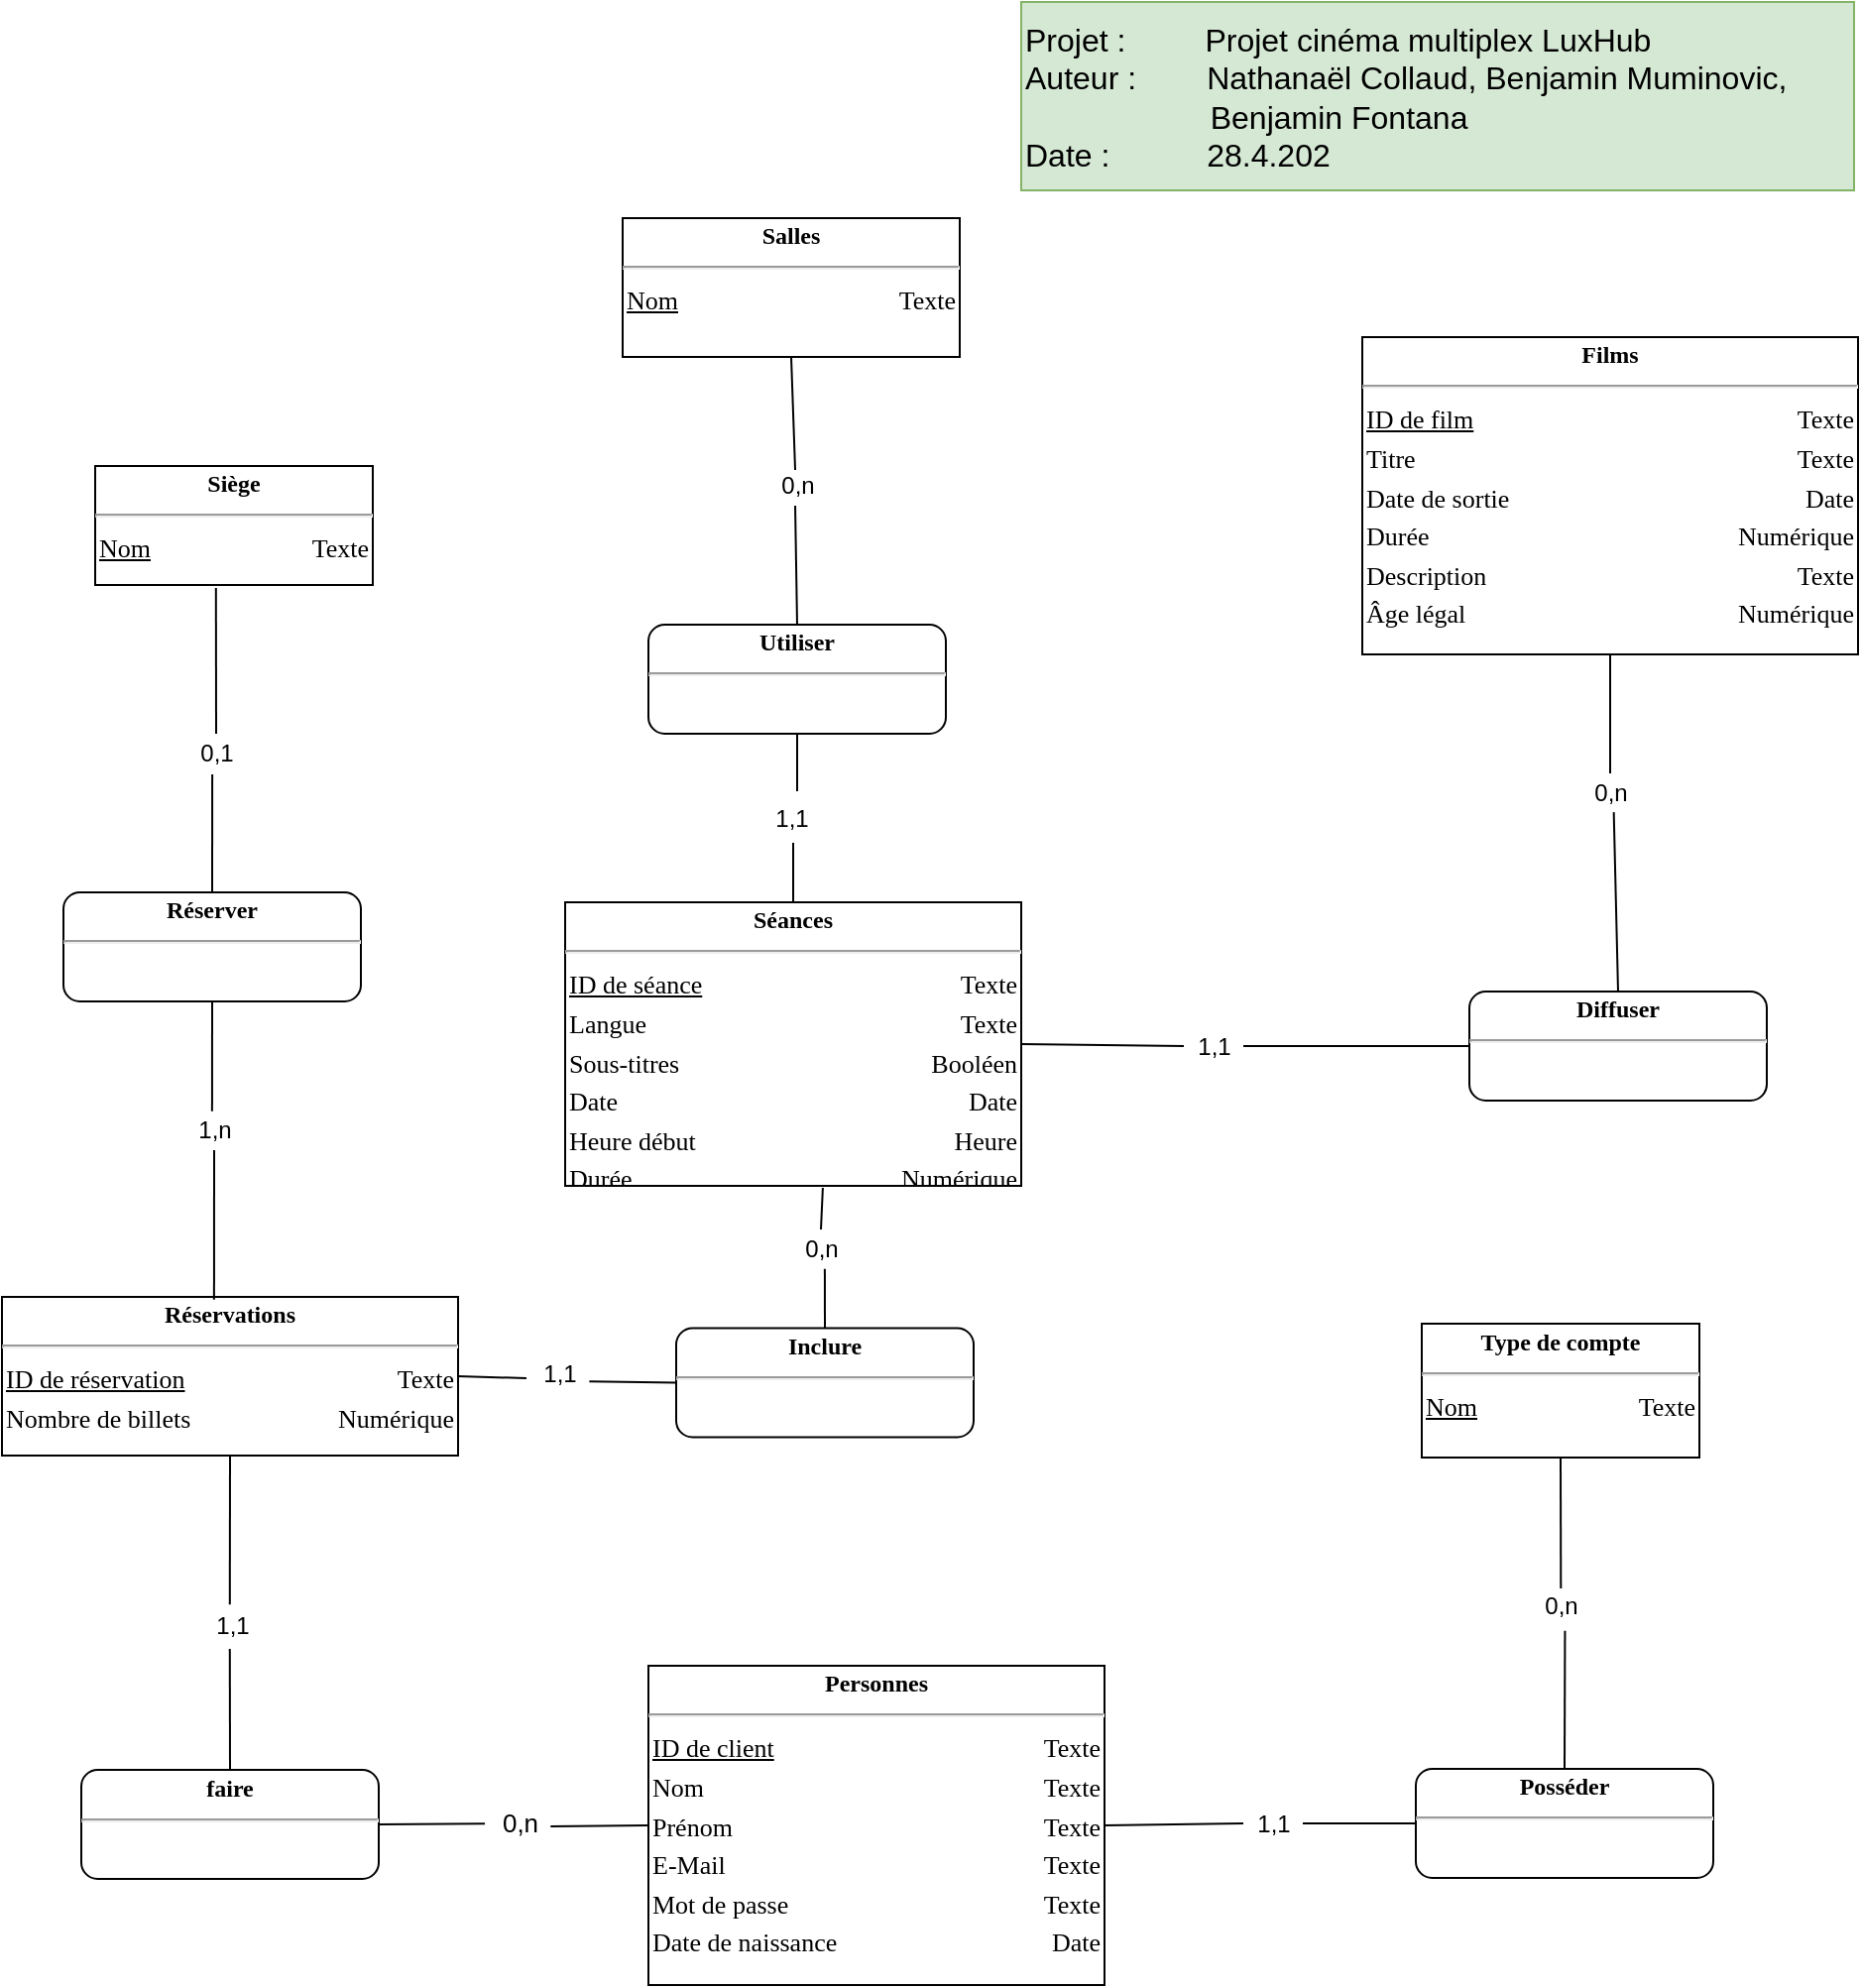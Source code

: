 <mxfile version="13.6.2" type="device"><diagram name="Page-1" id="2ca16b54-16f6-2749-3443-fa8db7711227"><mxGraphModel dx="1087" dy="1355" grid="0" gridSize="10" guides="1" tooltips="1" connect="1" arrows="1" fold="1" page="0" pageScale="1" pageWidth="1100" pageHeight="850" background="#ffffff" math="0" shadow="0"><root><mxCell id="0"/><mxCell id="1" parent="0"/><mxCell id="npQP1m-oYdjklv1HS_uw-22" value="Projet :&amp;nbsp; &amp;nbsp; &amp;nbsp; &amp;nbsp; &amp;nbsp;Projet cinéma multiplex LuxHub&lt;br&gt;&lt;span style=&quot;text-align: center&quot;&gt;Auteur :&amp;nbsp; &amp;nbsp; &amp;nbsp; &amp;nbsp; Nathanaël Collaud, Benjamin Muminovic,&amp;nbsp; &amp;nbsp; &amp;nbsp; &amp;nbsp; &amp;nbsp; &amp;nbsp; &amp;nbsp; &amp;nbsp; &amp;nbsp; &amp;nbsp; &amp;nbsp; &amp;nbsp; &amp;nbsp; &amp;nbsp; &amp;nbsp;Benjamin Fontana&lt;/span&gt;&lt;br&gt;&lt;div&gt;Date :&amp;nbsp; &amp;nbsp; &amp;nbsp; &amp;nbsp; &amp;nbsp; &amp;nbsp;28.4.202&lt;/div&gt;" style="rounded=0;whiteSpace=wrap;html=1;labelBackgroundColor=none;strokeColor=#82b366;fontSize=16;align=left;fillColor=#d5e8d4;" parent="1" vertex="1"><mxGeometry x="578" y="111" width="420" height="95" as="geometry"/></mxCell><mxCell id="y3_k6lL5SO-q84q0xsFk-9" value="&lt;div style=&quot;box-sizing: border-box ; width: 100% ; padding: 2px&quot;&gt;&lt;span style=&quot;background-color: rgb(255 , 255 , 255)&quot;&gt;&lt;b&gt;Salles&lt;/b&gt;&lt;/span&gt;&lt;/div&gt;&lt;hr&gt;&lt;table style=&quot;width: 100% ; font-size: 1em&quot; cellpadding=&quot;2&quot; cellspacing=&quot;0&quot;&gt;&lt;tbody style=&quot;font-size: 13px&quot;&gt;&lt;tr&gt;&lt;td style=&quot;text-align: left&quot;&gt;&lt;u&gt;Nom&lt;/u&gt;&lt;/td&gt;&lt;td style=&quot;text-align: right&quot;&gt;Texte&lt;/td&gt;&lt;/tr&gt;&lt;/tbody&gt;&lt;/table&gt;" style="verticalAlign=top;align=center;overflow=fill;html=1;rounded=0;shadow=0;comic=0;labelBackgroundColor=none;strokeColor=#000000;strokeWidth=1;fillColor=#ffffff;fontFamily=Verdana;fontSize=12;fontColor=#000000;" parent="1" vertex="1"><mxGeometry x="377" y="220" width="170" height="70" as="geometry"/></mxCell><mxCell id="N_drdmIbZlRpYDieo-4r-4" value="" style="endArrow=none;html=1;exitX=1;exitY=0.5;exitDx=0;exitDy=0;entryX=0;entryY=0.5;entryDx=0;entryDy=0;" parent="1" source="IOePYA0oN1OY-JQut1BQ-10" target="IOePYA0oN1OY-JQut1BQ-1" edge="1"><mxGeometry width="50" height="50" relative="1" as="geometry"><mxPoint x="1230" y="325" as="sourcePoint"/><mxPoint x="930" y="142.5" as="targetPoint"/></mxGeometry></mxCell><mxCell id="IOePYA0oN1OY-JQut1BQ-1" value="&lt;div style=&quot;box-sizing: border-box ; width: 100% ; padding: 2px&quot;&gt;&lt;span style=&quot;background-color: rgb(255 , 255 , 255)&quot;&gt;&lt;b&gt;Diffuser&lt;/b&gt;&lt;/span&gt;&lt;/div&gt;&lt;hr&gt;&lt;table style=&quot;width: 100% ; font-size: 1em&quot; cellpadding=&quot;2&quot; cellspacing=&quot;0&quot;&gt;&lt;tbody&gt;&lt;tr&gt;&lt;td style=&quot;text-align: left&quot;&gt;&lt;br&gt;&lt;/td&gt;&lt;td style=&quot;text-align: right&quot;&gt;&lt;br&gt;&lt;/td&gt;&lt;/tr&gt;&lt;/tbody&gt;&lt;/table&gt;" style="verticalAlign=top;align=center;overflow=fill;html=1;rounded=1;shadow=0;comic=0;labelBackgroundColor=none;strokeColor=#000000;strokeWidth=1;fillColor=#ffffff;fontFamily=Verdana;fontSize=12;fontColor=#000000;" parent="1" vertex="1"><mxGeometry x="804" y="610" width="150" height="55" as="geometry"/></mxCell><mxCell id="IOePYA0oN1OY-JQut1BQ-10" value="1,1" style="text;html=1;align=center;verticalAlign=middle;resizable=0;points=[];autosize=1;" parent="1" vertex="1"><mxGeometry x="660" y="627.5" width="30" height="20" as="geometry"/></mxCell><mxCell id="IOePYA0oN1OY-JQut1BQ-20" value="" style="endArrow=none;html=1;exitX=1;exitY=0.5;exitDx=0;exitDy=0;entryX=0;entryY=0.5;entryDx=0;entryDy=0;" parent="1" source="q_jguiIQMxkzSHi_r5aI-1" target="IOePYA0oN1OY-JQut1BQ-10" edge="1"><mxGeometry width="50" height="50" relative="1" as="geometry"><mxPoint x="770" y="95" as="sourcePoint"/><mxPoint x="890" y="95" as="targetPoint"/></mxGeometry></mxCell><mxCell id="uqItWnH2ycCdzOdVIIUY-1" value="&lt;div style=&quot;box-sizing: border-box ; width: 100% ; padding: 2px&quot;&gt;&lt;span style=&quot;background-color: rgb(255 , 255 , 255)&quot;&gt;&lt;b&gt;Films&lt;/b&gt;&lt;/span&gt;&lt;/div&gt;&lt;hr&gt;&lt;table style=&quot;width: 100% ; font-size: 1em&quot; cellpadding=&quot;2&quot; cellspacing=&quot;0&quot;&gt;&lt;tbody style=&quot;font-size: 13px&quot;&gt;&lt;tr&gt;&lt;td style=&quot;text-align: left&quot;&gt;&lt;u&gt;ID de film&lt;/u&gt;&lt;/td&gt;&lt;td style=&quot;text-align: right&quot;&gt;Texte&lt;/td&gt;&lt;/tr&gt;&lt;tr&gt;&lt;td style=&quot;text-align: left&quot;&gt;Titre&lt;/td&gt;&lt;td style=&quot;text-align: right&quot;&gt;Texte&lt;/td&gt;&lt;/tr&gt;&lt;tr&gt;&lt;td style=&quot;text-align: left&quot;&gt;Date de sortie&lt;/td&gt;&lt;td style=&quot;text-align: right&quot;&gt;Date&lt;/td&gt;&lt;/tr&gt;&lt;tr&gt;&lt;td style=&quot;text-align: left&quot;&gt;Durée&lt;/td&gt;&lt;td style=&quot;text-align: right&quot;&gt;Numérique&lt;/td&gt;&lt;/tr&gt;&lt;tr&gt;&lt;td style=&quot;text-align: left&quot;&gt;Description&lt;/td&gt;&lt;td style=&quot;text-align: right&quot;&gt;Texte&lt;/td&gt;&lt;/tr&gt;&lt;tr&gt;&lt;td style=&quot;text-align: left&quot;&gt;Âge légal&lt;/td&gt;&lt;td style=&quot;text-align: right&quot;&gt;Numérique&lt;/td&gt;&lt;/tr&gt;&lt;/tbody&gt;&lt;/table&gt;" style="verticalAlign=top;align=center;overflow=fill;html=1;rounded=0;shadow=0;comic=0;labelBackgroundColor=none;strokeColor=#000000;strokeWidth=1;fillColor=#ffffff;fontFamily=Verdana;fontSize=12;fontColor=#000000;" parent="1" vertex="1"><mxGeometry x="750" y="280" width="250" height="160" as="geometry"/></mxCell><mxCell id="uqItWnH2ycCdzOdVIIUY-2" value="" style="endArrow=none;html=1;entryX=0.5;entryY=0;entryDx=0;entryDy=0;exitX=0.467;exitY=1;exitDx=0;exitDy=0;exitPerimeter=0;" parent="1" source="uqItWnH2ycCdzOdVIIUY-3" target="uqItWnH2ycCdzOdVIIUY-6" edge="1"><mxGeometry width="50" height="50" relative="1" as="geometry"><mxPoint x="910" y="155" as="sourcePoint"/><mxPoint x="1000" y="155" as="targetPoint"/></mxGeometry></mxCell><mxCell id="uqItWnH2ycCdzOdVIIUY-3" value="0,n" style="text;html=1;align=center;verticalAlign=middle;resizable=0;points=[];autosize=1;" parent="1" vertex="1"><mxGeometry x="450" y="345" width="30" height="20" as="geometry"/></mxCell><mxCell id="uqItWnH2ycCdzOdVIIUY-4" value="" style="endArrow=none;html=1;exitX=0.5;exitY=1;exitDx=0;exitDy=0;entryX=0.467;entryY=0.1;entryDx=0;entryDy=0;entryPerimeter=0;" parent="1" source="y3_k6lL5SO-q84q0xsFk-9" target="uqItWnH2ycCdzOdVIIUY-3" edge="1"><mxGeometry width="50" height="50" relative="1" as="geometry"><mxPoint x="770" y="155" as="sourcePoint"/><mxPoint x="472" y="474" as="targetPoint"/></mxGeometry></mxCell><mxCell id="uqItWnH2ycCdzOdVIIUY-5" value="&lt;div style=&quot;box-sizing: border-box ; width: 100% ; padding: 2px&quot;&gt;&lt;span style=&quot;background-color: rgb(255 , 255 , 255)&quot;&gt;&lt;b&gt;Siège&lt;/b&gt;&lt;/span&gt;&lt;/div&gt;&lt;hr&gt;&lt;table style=&quot;width: 100% ; font-size: 1em&quot; cellpadding=&quot;2&quot; cellspacing=&quot;0&quot;&gt;&lt;tbody style=&quot;font-size: 13px&quot;&gt;&lt;tr&gt;&lt;td style=&quot;text-align: left&quot;&gt;&lt;u&gt;Nom&lt;/u&gt;&lt;/td&gt;&lt;td style=&quot;text-align: right&quot;&gt;Texte&lt;/td&gt;&lt;/tr&gt;&lt;/tbody&gt;&lt;/table&gt;" style="verticalAlign=top;align=center;overflow=fill;html=1;rounded=0;shadow=0;comic=0;labelBackgroundColor=none;strokeColor=#000000;strokeWidth=1;fillColor=#ffffff;fontFamily=Verdana;fontSize=12;fontColor=#000000;" parent="1" vertex="1"><mxGeometry x="111" y="345" width="140" height="60" as="geometry"/></mxCell><mxCell id="uqItWnH2ycCdzOdVIIUY-6" value="&lt;div style=&quot;box-sizing: border-box ; width: 100% ; padding: 2px&quot;&gt;&lt;b&gt;Utiliser&lt;/b&gt;&lt;/div&gt;&lt;hr&gt;&lt;table style=&quot;width: 100% ; font-size: 1em&quot; cellpadding=&quot;2&quot; cellspacing=&quot;0&quot;&gt;&lt;tbody&gt;&lt;tr&gt;&lt;td style=&quot;text-align: left&quot;&gt;&lt;br&gt;&lt;/td&gt;&lt;td style=&quot;text-align: right&quot;&gt;&lt;br&gt;&lt;/td&gt;&lt;/tr&gt;&lt;/tbody&gt;&lt;/table&gt;" style="verticalAlign=top;align=center;overflow=fill;html=1;rounded=1;shadow=0;comic=0;labelBackgroundColor=none;strokeColor=#000000;strokeWidth=1;fillColor=#ffffff;fontFamily=Verdana;fontSize=12;fontColor=#000000;" parent="1" vertex="1"><mxGeometry x="390" y="425" width="150" height="55" as="geometry"/></mxCell><mxCell id="uqItWnH2ycCdzOdVIIUY-7" style="edgeStyle=orthogonalEdgeStyle;rounded=0;orthogonalLoop=1;jettySize=auto;html=1;exitX=0.5;exitY=1;exitDx=0;exitDy=0;" parent="1" source="uqItWnH2ycCdzOdVIIUY-6" target="uqItWnH2ycCdzOdVIIUY-6" edge="1"><mxGeometry relative="1" as="geometry"/></mxCell><mxCell id="uqItWnH2ycCdzOdVIIUY-8" value="" style="endArrow=none;html=1;exitX=0.533;exitY=1.1;exitDx=0;exitDy=0;entryX=0.5;entryY=0;entryDx=0;entryDy=0;exitPerimeter=0;" parent="1" source="uqItWnH2ycCdzOdVIIUY-9" target="q_jguiIQMxkzSHi_r5aI-1" edge="1"><mxGeometry width="50" height="50" relative="1" as="geometry"><mxPoint x="1145" y="580" as="sourcePoint"/><mxPoint x="655" y="575" as="targetPoint"/></mxGeometry></mxCell><mxCell id="uqItWnH2ycCdzOdVIIUY-9" value="1,1" style="text;html=1;align=center;verticalAlign=middle;resizable=0;points=[];autosize=1;" parent="1" vertex="1"><mxGeometry x="447" y="513" width="30" height="20" as="geometry"/></mxCell><mxCell id="uqItWnH2ycCdzOdVIIUY-10" value="" style="endArrow=none;html=1;entryX=0.6;entryY=-0.2;entryDx=0;entryDy=0;exitX=0.5;exitY=1;exitDx=0;exitDy=0;entryPerimeter=0;" parent="1" source="uqItWnH2ycCdzOdVIIUY-6" target="uqItWnH2ycCdzOdVIIUY-9" edge="1"><mxGeometry width="50" height="50" relative="1" as="geometry"><mxPoint x="550" y="578" as="sourcePoint"/><mxPoint x="805" y="350" as="targetPoint"/></mxGeometry></mxCell><mxCell id="uqItWnH2ycCdzOdVIIUY-11" value="" style="endArrow=none;html=1;entryX=0.5;entryY=1;entryDx=0;entryDy=0;" parent="1" source="uqItWnH2ycCdzOdVIIUY-12" target="uqItWnH2ycCdzOdVIIUY-1" edge="1"><mxGeometry width="50" height="50" relative="1" as="geometry"><mxPoint x="1250" y="345" as="sourcePoint"/><mxPoint x="990" y="335" as="targetPoint"/></mxGeometry></mxCell><mxCell id="uqItWnH2ycCdzOdVIIUY-12" value="0,n" style="text;html=1;align=center;verticalAlign=middle;resizable=0;points=[];autosize=1;" parent="1" vertex="1"><mxGeometry x="860" y="500" width="30" height="20" as="geometry"/></mxCell><mxCell id="uqItWnH2ycCdzOdVIIUY-14" value="" style="endArrow=none;html=1;exitX=0.5;exitY=0;exitDx=0;exitDy=0;entryX=0.561;entryY=0.978;entryDx=0;entryDy=0;entryPerimeter=0;" parent="1" source="IOePYA0oN1OY-JQut1BQ-1" target="uqItWnH2ycCdzOdVIIUY-12" edge="1"><mxGeometry width="50" height="50" relative="1" as="geometry"><mxPoint x="1027.286" y="415" as="sourcePoint"/><mxPoint x="990" y="665" as="targetPoint"/></mxGeometry></mxCell><mxCell id="q_jguiIQMxkzSHi_r5aI-1" value="&lt;div style=&quot;box-sizing: border-box ; width: 100% ; padding: 2px&quot;&gt;&lt;span style=&quot;background-color: rgb(255 , 255 , 255)&quot;&gt;&lt;b&gt;Séances&lt;/b&gt;&lt;/span&gt;&lt;/div&gt;&lt;hr&gt;&lt;table style=&quot;width: 100% ; font-size: 1em&quot; cellpadding=&quot;2&quot; cellspacing=&quot;0&quot;&gt;&lt;tbody style=&quot;font-size: 13px&quot;&gt;&lt;tr&gt;&lt;td style=&quot;text-align: left&quot;&gt;&lt;u&gt;ID de séance&lt;/u&gt;&lt;/td&gt;&lt;td style=&quot;text-align: right&quot;&gt;Texte&lt;/td&gt;&lt;/tr&gt;&lt;tr&gt;&lt;td style=&quot;text-align: left&quot;&gt;Langue&lt;/td&gt;&lt;td style=&quot;text-align: right&quot;&gt;Texte&lt;/td&gt;&lt;/tr&gt;&lt;tr&gt;&lt;td style=&quot;text-align: left&quot;&gt;Sous-titres&lt;/td&gt;&lt;td style=&quot;text-align: right&quot;&gt;Booléen&lt;/td&gt;&lt;/tr&gt;&lt;tr&gt;&lt;td style=&quot;text-align: left&quot;&gt;Date&lt;/td&gt;&lt;td style=&quot;text-align: right&quot;&gt;Date&lt;/td&gt;&lt;/tr&gt;&lt;tr&gt;&lt;td style=&quot;text-align: left&quot;&gt;Heure début&lt;br&gt;&lt;/td&gt;&lt;td style=&quot;text-align: right&quot;&gt;Heure&lt;/td&gt;&lt;/tr&gt;&lt;tr&gt;&lt;td style=&quot;text-align: left&quot;&gt;Durée&lt;/td&gt;&lt;td style=&quot;text-align: right&quot;&gt;Numérique&lt;/td&gt;&lt;/tr&gt;&lt;/tbody&gt;&lt;/table&gt;" style="verticalAlign=top;align=center;overflow=fill;html=1;rounded=0;shadow=0;comic=0;labelBackgroundColor=none;strokeColor=#000000;strokeWidth=1;fillColor=#ffffff;fontFamily=Verdana;fontSize=12;fontColor=#000000;" parent="1" vertex="1"><mxGeometry x="348" y="565" width="230" height="143" as="geometry"/></mxCell><mxCell id="q_jguiIQMxkzSHi_r5aI-2" value="&lt;div style=&quot;box-sizing: border-box ; width: 100% ; padding: 2px&quot;&gt;&lt;span style=&quot;background-color: rgb(255 , 255 , 255)&quot;&gt;&lt;b&gt;Type de compte&lt;/b&gt;&lt;/span&gt;&lt;/div&gt;&lt;hr&gt;&lt;table style=&quot;width: 100% ; font-size: 1em&quot; cellpadding=&quot;2&quot; cellspacing=&quot;0&quot;&gt;&lt;tbody style=&quot;font-size: 13px&quot;&gt;&lt;tr&gt;&lt;td style=&quot;text-align: left&quot;&gt;&lt;u&gt;Nom&lt;/u&gt;&lt;/td&gt;&lt;td style=&quot;text-align: right&quot;&gt;Texte&lt;/td&gt;&lt;/tr&gt;&lt;/tbody&gt;&lt;/table&gt;" style="verticalAlign=top;align=center;overflow=fill;html=1;rounded=0;shadow=0;comic=0;labelBackgroundColor=none;strokeColor=#000000;strokeWidth=1;fillColor=#ffffff;fontFamily=Verdana;fontSize=12;fontColor=#000000;" parent="1" vertex="1"><mxGeometry x="780" y="777.5" width="140" height="67.5" as="geometry"/></mxCell><mxCell id="q_jguiIQMxkzSHi_r5aI-3" value="&lt;div style=&quot;box-sizing: border-box ; width: 100% ; padding: 2px&quot;&gt;&lt;span style=&quot;background-color: rgb(255 , 255 , 255)&quot;&gt;&lt;b&gt;Personnes&lt;/b&gt;&lt;/span&gt;&lt;/div&gt;&lt;hr&gt;&lt;table style=&quot;width: 100% ; font-size: 1em&quot; cellpadding=&quot;2&quot; cellspacing=&quot;0&quot;&gt;&lt;tbody style=&quot;font-size: 13px&quot;&gt;&lt;tr&gt;&lt;td style=&quot;text-align: left&quot;&gt;&lt;u&gt;ID de client&lt;/u&gt;&lt;/td&gt;&lt;td style=&quot;text-align: right&quot;&gt;Texte&lt;/td&gt;&lt;/tr&gt;&lt;tr&gt;&lt;td style=&quot;text-align: left&quot;&gt;Nom&lt;/td&gt;&lt;td style=&quot;text-align: right&quot;&gt;Texte&lt;/td&gt;&lt;/tr&gt;&lt;tr&gt;&lt;td style=&quot;text-align: left&quot;&gt;Prénom&lt;br&gt;&lt;/td&gt;&lt;td style=&quot;text-align: right&quot;&gt;Texte&lt;/td&gt;&lt;/tr&gt;&lt;tr&gt;&lt;td style=&quot;text-align: left&quot;&gt;E-Mail&lt;/td&gt;&lt;td style=&quot;text-align: right&quot;&gt;&lt;span&gt;Texte&lt;/span&gt;&lt;br&gt;&lt;/td&gt;&lt;/tr&gt;&lt;tr&gt;&lt;td style=&quot;text-align: left&quot;&gt;Mot de passe&lt;/td&gt;&lt;td style=&quot;text-align: right&quot;&gt;&lt;span&gt;Texte&lt;/span&gt;&lt;br&gt;&lt;/td&gt;&lt;/tr&gt;&lt;tr&gt;&lt;td style=&quot;text-align: left&quot;&gt;Date de naissance&lt;/td&gt;&lt;td style=&quot;text-align: right&quot;&gt;Date&lt;/td&gt;&lt;/tr&gt;&lt;/tbody&gt;&lt;/table&gt;" style="verticalAlign=top;align=center;overflow=fill;html=1;rounded=0;shadow=0;comic=0;labelBackgroundColor=none;strokeColor=#000000;strokeWidth=1;fillColor=#ffffff;fontFamily=Verdana;fontSize=12;fontColor=#000000;" parent="1" vertex="1"><mxGeometry x="390" y="950" width="230" height="161" as="geometry"/></mxCell><mxCell id="q_jguiIQMxkzSHi_r5aI-4" value="&lt;div style=&quot;box-sizing: border-box ; width: 100% ; padding: 2px&quot;&gt;&lt;span style=&quot;background-color: rgb(255 , 255 , 255)&quot;&gt;&lt;b&gt;Réservations&lt;/b&gt;&lt;/span&gt;&lt;/div&gt;&lt;hr&gt;&lt;table style=&quot;width: 100% ; font-size: 1em&quot; cellpadding=&quot;2&quot; cellspacing=&quot;0&quot;&gt;&lt;tbody style=&quot;font-size: 13px&quot;&gt;&lt;tr&gt;&lt;td style=&quot;text-align: left&quot;&gt;&lt;u&gt;ID de réservation&lt;/u&gt;&lt;br&gt;&lt;/td&gt;&lt;td style=&quot;text-align: right&quot;&gt;Texte&lt;/td&gt;&lt;/tr&gt;&lt;tr&gt;&lt;td style=&quot;text-align: left&quot;&gt;Nombre de billets&lt;/td&gt;&lt;td style=&quot;text-align: right&quot;&gt;Numérique&lt;/td&gt;&lt;/tr&gt;&lt;/tbody&gt;&lt;/table&gt;" style="verticalAlign=top;align=center;overflow=fill;html=1;rounded=0;shadow=0;comic=0;labelBackgroundColor=none;strokeColor=#000000;strokeWidth=1;fillColor=#ffffff;fontFamily=Verdana;fontSize=12;fontColor=#000000;" parent="1" vertex="1"><mxGeometry x="64" y="764" width="230" height="80" as="geometry"/></mxCell><mxCell id="q_jguiIQMxkzSHi_r5aI-5" value="&lt;div style=&quot;box-sizing: border-box ; width: 100% ; padding: 2px&quot;&gt;&lt;b&gt;faire&lt;/b&gt;&lt;/div&gt;&lt;hr&gt;&lt;table style=&quot;width: 100% ; font-size: 1em&quot; cellpadding=&quot;2&quot; cellspacing=&quot;0&quot;&gt;&lt;tbody&gt;&lt;tr&gt;&lt;td style=&quot;text-align: left&quot;&gt;&lt;br&gt;&lt;/td&gt;&lt;td style=&quot;text-align: right&quot;&gt;&lt;br&gt;&lt;/td&gt;&lt;/tr&gt;&lt;/tbody&gt;&lt;/table&gt;" style="verticalAlign=top;align=center;overflow=fill;html=1;rounded=1;shadow=0;comic=0;labelBackgroundColor=none;strokeColor=#000000;strokeWidth=1;fillColor=#ffffff;fontFamily=Verdana;fontSize=12;fontColor=#000000;" parent="1" vertex="1"><mxGeometry x="104" y="1002.5" width="150" height="55" as="geometry"/></mxCell><mxCell id="q_jguiIQMxkzSHi_r5aI-6" value="&lt;div style=&quot;box-sizing: border-box ; width: 100% ; padding: 2px&quot;&gt;&lt;b&gt;Posséder&lt;/b&gt;&lt;/div&gt;&lt;hr&gt;&lt;table style=&quot;width: 100% ; font-size: 1em&quot; cellpadding=&quot;2&quot; cellspacing=&quot;0&quot;&gt;&lt;tbody&gt;&lt;tr&gt;&lt;td style=&quot;text-align: left&quot;&gt;&lt;br&gt;&lt;/td&gt;&lt;td style=&quot;text-align: right&quot;&gt;&lt;br&gt;&lt;/td&gt;&lt;/tr&gt;&lt;/tbody&gt;&lt;/table&gt;" style="verticalAlign=top;align=center;overflow=fill;html=1;rounded=1;shadow=0;comic=0;labelBackgroundColor=none;strokeColor=#000000;strokeWidth=1;fillColor=#ffffff;fontFamily=Verdana;fontSize=12;fontColor=#000000;" parent="1" vertex="1"><mxGeometry x="777" y="1002" width="150" height="55" as="geometry"/></mxCell><mxCell id="q_jguiIQMxkzSHi_r5aI-7" value="" style="endArrow=none;html=1;exitX=0.463;exitY=1.074;exitDx=0;exitDy=0;entryX=0.5;entryY=0;entryDx=0;entryDy=0;startArrow=none;exitPerimeter=0;" parent="1" source="q_jguiIQMxkzSHi_r5aI-19" target="q_jguiIQMxkzSHi_r5aI-5" edge="1"><mxGeometry width="50" height="50" relative="1" as="geometry"><mxPoint x="430" y="840" as="sourcePoint"/><mxPoint x="520" y="840" as="targetPoint"/></mxGeometry></mxCell><mxCell id="q_jguiIQMxkzSHi_r5aI-8" value="" style="endArrow=none;html=1;exitX=-0.082;exitY=0.529;exitDx=0;exitDy=0;entryX=1;entryY=0.5;entryDx=0;entryDy=0;startArrow=none;exitPerimeter=0;" parent="1" source="q_jguiIQMxkzSHi_r5aI-17" target="q_jguiIQMxkzSHi_r5aI-5" edge="1"><mxGeometry width="50" height="50" relative="1" as="geometry"><mxPoint x="440" y="850" as="sourcePoint"/><mxPoint x="530" y="850" as="targetPoint"/></mxGeometry></mxCell><mxCell id="q_jguiIQMxkzSHi_r5aI-9" value="" style="endArrow=none;html=1;exitX=0;exitY=0.5;exitDx=0;exitDy=0;entryX=1;entryY=0.5;entryDx=0;entryDy=0;startArrow=none;" parent="1" source="q_jguiIQMxkzSHi_r5aI-34" target="q_jguiIQMxkzSHi_r5aI-3" edge="1"><mxGeometry width="50" height="50" relative="1" as="geometry"><mxPoint x="450" y="860" as="sourcePoint"/><mxPoint x="300" y="1180" as="targetPoint"/></mxGeometry></mxCell><mxCell id="q_jguiIQMxkzSHi_r5aI-10" value="" style="endArrow=none;html=1;entryX=0.5;entryY=0;entryDx=0;entryDy=0;startArrow=none;exitX=0.574;exitY=1.12;exitDx=0;exitDy=0;exitPerimeter=0;" parent="1" source="q_jguiIQMxkzSHi_r5aI-32" target="q_jguiIQMxkzSHi_r5aI-6" edge="1"><mxGeometry width="50" height="50" relative="1" as="geometry"><mxPoint x="820" y="958" as="sourcePoint"/><mxPoint x="550" y="870" as="targetPoint"/></mxGeometry></mxCell><mxCell id="q_jguiIQMxkzSHi_r5aI-11" value="&lt;div style=&quot;box-sizing: border-box ; width: 100% ; padding: 2px&quot;&gt;&lt;span style=&quot;background-color: rgb(255 , 255 , 255)&quot;&gt;&lt;b&gt;Réserver&lt;/b&gt;&lt;/span&gt;&lt;/div&gt;&lt;hr&gt;&lt;table style=&quot;width: 100% ; font-size: 1em&quot; cellpadding=&quot;2&quot; cellspacing=&quot;0&quot;&gt;&lt;tbody&gt;&lt;tr&gt;&lt;td style=&quot;text-align: left&quot;&gt;&lt;br&gt;&lt;/td&gt;&lt;td style=&quot;text-align: right&quot;&gt;&lt;br&gt;&lt;/td&gt;&lt;/tr&gt;&lt;/tbody&gt;&lt;/table&gt;" style="verticalAlign=top;align=center;overflow=fill;html=1;rounded=1;shadow=0;comic=0;labelBackgroundColor=none;strokeColor=#000000;strokeWidth=1;fillColor=#ffffff;fontFamily=Verdana;fontSize=12;fontColor=#000000;" parent="1" vertex="1"><mxGeometry x="95" y="560" width="150" height="55" as="geometry"/></mxCell><mxCell id="q_jguiIQMxkzSHi_r5aI-12" value="" style="endArrow=none;html=1;exitX=0.465;exitY=0.017;exitDx=0;exitDy=0;entryX=0.5;entryY=1;entryDx=0;entryDy=0;exitPerimeter=0;startArrow=none;" parent="1" source="q_jguiIQMxkzSHi_r5aI-36" target="q_jguiIQMxkzSHi_r5aI-11" edge="1"><mxGeometry width="50" height="50" relative="1" as="geometry"><mxPoint x="580" y="680" as="sourcePoint"/><mxPoint x="670" y="680" as="targetPoint"/></mxGeometry></mxCell><mxCell id="q_jguiIQMxkzSHi_r5aI-13" value="" style="endArrow=none;html=1;exitX=0.435;exitY=1.025;exitDx=0;exitDy=0;entryX=0.5;entryY=0;entryDx=0;entryDy=0;exitPerimeter=0;startArrow=none;" parent="1" source="q_jguiIQMxkzSHi_r5aI-37" target="q_jguiIQMxkzSHi_r5aI-11" edge="1"><mxGeometry width="50" height="50" relative="1" as="geometry"><mxPoint x="610" y="680" as="sourcePoint"/><mxPoint x="700" y="680" as="targetPoint"/></mxGeometry></mxCell><mxCell id="q_jguiIQMxkzSHi_r5aI-17" value="0,n" style="text;html=1;align=center;verticalAlign=middle;resizable=0;points=[];autosize=1;strokeColor=none;fontSize=13;" parent="1" vertex="1"><mxGeometry x="310" y="1019" width="30" height="20" as="geometry"/></mxCell><mxCell id="q_jguiIQMxkzSHi_r5aI-18" value="" style="endArrow=none;html=1;exitX=0;exitY=0.5;exitDx=0;exitDy=0;entryX=1.022;entryY=0.598;entryDx=0;entryDy=0;entryPerimeter=0;" parent="1" source="q_jguiIQMxkzSHi_r5aI-3" target="q_jguiIQMxkzSHi_r5aI-17" edge="1"><mxGeometry width="50" height="50" relative="1" as="geometry"><mxPoint x="735" y="1150" as="sourcePoint"/><mxPoint x="735" y="1042.5" as="targetPoint"/></mxGeometry></mxCell><mxCell id="q_jguiIQMxkzSHi_r5aI-19" value="1,1" style="text;html=1;align=center;verticalAlign=middle;resizable=0;points=[];autosize=1;strokeWidth=1;" parent="1" vertex="1"><mxGeometry x="165" y="920" width="30" height="20" as="geometry"/></mxCell><mxCell id="q_jguiIQMxkzSHi_r5aI-20" value="" style="endArrow=none;html=1;exitX=0.5;exitY=1;exitDx=0;exitDy=0;entryX=0.463;entryY=-0.044;entryDx=0;entryDy=0;entryPerimeter=0;" parent="1" source="q_jguiIQMxkzSHi_r5aI-4" target="q_jguiIQMxkzSHi_r5aI-19" edge="1"><mxGeometry width="50" height="50" relative="1" as="geometry"><mxPoint x="410" y="1015" as="sourcePoint"/><mxPoint x="660" y="1015" as="targetPoint"/><Array as="points"/></mxGeometry></mxCell><mxCell id="q_jguiIQMxkzSHi_r5aI-21" value="&lt;div style=&quot;box-sizing: border-box ; width: 100% ; padding: 2px&quot;&gt;&lt;span style=&quot;background-color: rgb(255 , 255 , 255)&quot;&gt;&lt;b&gt;Inclure&lt;/b&gt;&lt;/span&gt;&lt;/div&gt;&lt;hr&gt;&lt;table style=&quot;width: 100% ; font-size: 1em&quot; cellpadding=&quot;2&quot; cellspacing=&quot;0&quot;&gt;&lt;tbody&gt;&lt;tr&gt;&lt;td style=&quot;text-align: left&quot;&gt;&lt;br&gt;&lt;/td&gt;&lt;td style=&quot;text-align: right&quot;&gt;&lt;br&gt;&lt;/td&gt;&lt;/tr&gt;&lt;/tbody&gt;&lt;/table&gt;" style="verticalAlign=top;align=center;overflow=fill;html=1;rounded=1;shadow=0;comic=0;labelBackgroundColor=none;strokeColor=#000000;strokeWidth=1;fillColor=#ffffff;fontFamily=Verdana;fontSize=12;fontColor=#000000;" parent="1" vertex="1"><mxGeometry x="404" y="779.75" width="150" height="55" as="geometry"/></mxCell><mxCell id="q_jguiIQMxkzSHi_r5aI-24" value="" style="endArrow=none;html=1;exitX=1.006;exitY=0.683;exitDx=0;exitDy=0;entryX=0;entryY=0.5;entryDx=0;entryDy=0;startArrow=none;exitPerimeter=0;" parent="1" source="q_jguiIQMxkzSHi_r5aI-28" target="q_jguiIQMxkzSHi_r5aI-21" edge="1"><mxGeometry width="50" height="50" relative="1" as="geometry"><mxPoint x="468.68" y="980" as="sourcePoint"/><mxPoint x="250" y="980" as="targetPoint"/></mxGeometry></mxCell><mxCell id="q_jguiIQMxkzSHi_r5aI-25" value="" style="endArrow=none;html=1;exitX=0.565;exitY=0.991;exitDx=0;exitDy=0;entryX=0.5;entryY=0;entryDx=0;entryDy=0;startArrow=none;exitPerimeter=0;" parent="1" source="q_jguiIQMxkzSHi_r5aI-30" target="q_jguiIQMxkzSHi_r5aI-21" edge="1"><mxGeometry width="50" height="50" relative="1" as="geometry"><mxPoint x="478.68" y="990" as="sourcePoint"/><mxPoint x="260" y="990" as="targetPoint"/></mxGeometry></mxCell><mxCell id="q_jguiIQMxkzSHi_r5aI-28" value="1,1" style="text;html=1;align=center;verticalAlign=middle;resizable=0;points=[];autosize=1;strokeWidth=1;" parent="1" vertex="1"><mxGeometry x="330" y="793" width="30" height="20" as="geometry"/></mxCell><mxCell id="q_jguiIQMxkzSHi_r5aI-29" value="" style="endArrow=none;html=1;exitX=1;exitY=0.5;exitDx=0;exitDy=0;entryX=-0.05;entryY=0.6;entryDx=0;entryDy=0;startArrow=none;entryPerimeter=0;" parent="1" source="q_jguiIQMxkzSHi_r5aI-4" target="q_jguiIQMxkzSHi_r5aI-28" edge="1"><mxGeometry width="50" height="50" relative="1" as="geometry"><mxPoint x="730" y="837.5" as="sourcePoint"/><mxPoint x="552" y="837.5" as="targetPoint"/></mxGeometry></mxCell><mxCell id="q_jguiIQMxkzSHi_r5aI-30" value="0,n" style="text;html=1;align=center;verticalAlign=middle;resizable=0;points=[];autosize=1;strokeWidth=1;" parent="1" vertex="1"><mxGeometry x="462" y="730" width="30" height="20" as="geometry"/></mxCell><mxCell id="q_jguiIQMxkzSHi_r5aI-31" value="" style="endArrow=none;html=1;exitX=0.565;exitY=1.007;exitDx=0;exitDy=0;entryX=0.5;entryY=0;entryDx=0;entryDy=0;startArrow=none;exitPerimeter=0;" parent="1" source="q_jguiIQMxkzSHi_r5aI-1" target="q_jguiIQMxkzSHi_r5aI-30" edge="1"><mxGeometry width="50" height="50" relative="1" as="geometry"><mxPoint x="476.95" y="724.01" as="sourcePoint"/><mxPoint x="477" y="810" as="targetPoint"/></mxGeometry></mxCell><mxCell id="q_jguiIQMxkzSHi_r5aI-32" value="0,n" style="text;html=1;align=center;verticalAlign=middle;resizable=0;points=[];autosize=1;strokeWidth=1;" parent="1" vertex="1"><mxGeometry x="835" y="910" width="30" height="20" as="geometry"/></mxCell><mxCell id="q_jguiIQMxkzSHi_r5aI-33" value="" style="endArrow=none;html=1;exitX=0.5;exitY=1;exitDx=0;exitDy=0;entryX=0.505;entryY=0.051;entryDx=0;entryDy=0;entryPerimeter=0;" parent="1" source="q_jguiIQMxkzSHi_r5aI-2" target="q_jguiIQMxkzSHi_r5aI-32" edge="1"><mxGeometry width="50" height="50" relative="1" as="geometry"><mxPoint x="804" y="1175" as="sourcePoint"/><mxPoint x="577" y="1175" as="targetPoint"/></mxGeometry></mxCell><mxCell id="q_jguiIQMxkzSHi_r5aI-34" value="1,1" style="text;html=1;align=center;verticalAlign=middle;resizable=0;points=[];autosize=1;strokeWidth=1;" parent="1" vertex="1"><mxGeometry x="690" y="1019.5" width="30" height="20" as="geometry"/></mxCell><mxCell id="q_jguiIQMxkzSHi_r5aI-35" value="" style="endArrow=none;html=1;exitX=0;exitY=0.5;exitDx=0;exitDy=0;entryX=1;entryY=0.5;entryDx=0;entryDy=0;" parent="1" source="q_jguiIQMxkzSHi_r5aI-6" target="q_jguiIQMxkzSHi_r5aI-34" edge="1"><mxGeometry width="50" height="50" relative="1" as="geometry"><mxPoint x="427" y="1175" as="sourcePoint"/><mxPoint x="281" y="1175" as="targetPoint"/></mxGeometry></mxCell><mxCell id="q_jguiIQMxkzSHi_r5aI-37" value="0,1" style="text;html=1;align=center;verticalAlign=middle;resizable=0;points=[];autosize=1;strokeWidth=1;" parent="1" vertex="1"><mxGeometry x="157" y="480" width="30" height="20" as="geometry"/></mxCell><mxCell id="q_jguiIQMxkzSHi_r5aI-38" value="" style="endArrow=none;html=1;exitX=0.435;exitY=1.025;exitDx=0;exitDy=0;entryX=0.5;entryY=0;entryDx=0;entryDy=0;exitPerimeter=0;" parent="1" source="uqItWnH2ycCdzOdVIIUY-5" target="q_jguiIQMxkzSHi_r5aI-37" edge="1"><mxGeometry width="50" height="50" relative="1" as="geometry"><mxPoint x="170.9" y="406.5" as="sourcePoint"/><mxPoint x="175" y="560" as="targetPoint"/></mxGeometry></mxCell><mxCell id="q_jguiIQMxkzSHi_r5aI-36" value="1,n" style="text;html=1;align=center;verticalAlign=middle;resizable=0;points=[];autosize=1;strokeWidth=1;" parent="1" vertex="1"><mxGeometry x="156" y="670" width="30" height="20" as="geometry"/></mxCell><mxCell id="q_jguiIQMxkzSHi_r5aI-39" value="" style="endArrow=none;html=1;exitX=0.465;exitY=0.017;exitDx=0;exitDy=0;entryX=0.5;entryY=1;entryDx=0;entryDy=0;exitPerimeter=0;" parent="1" source="q_jguiIQMxkzSHi_r5aI-4" target="q_jguiIQMxkzSHi_r5aI-36" edge="1"><mxGeometry width="50" height="50" relative="1" as="geometry"><mxPoint x="176.95" y="741.87" as="sourcePoint"/><mxPoint x="175" y="615" as="targetPoint"/></mxGeometry></mxCell></root></mxGraphModel></diagram></mxfile>